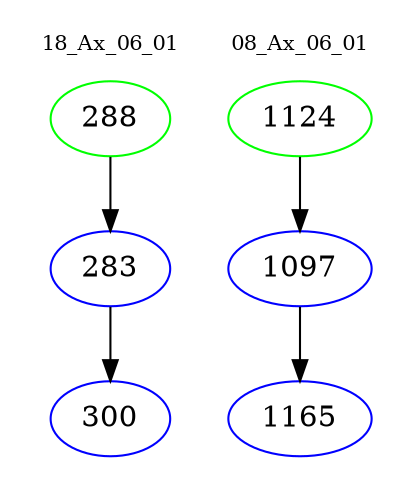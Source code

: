 digraph{
subgraph cluster_0 {
color = white
label = "18_Ax_06_01";
fontsize=10;
T0_288 [label="288", color="green"]
T0_288 -> T0_283 [color="black"]
T0_283 [label="283", color="blue"]
T0_283 -> T0_300 [color="black"]
T0_300 [label="300", color="blue"]
}
subgraph cluster_1 {
color = white
label = "08_Ax_06_01";
fontsize=10;
T1_1124 [label="1124", color="green"]
T1_1124 -> T1_1097 [color="black"]
T1_1097 [label="1097", color="blue"]
T1_1097 -> T1_1165 [color="black"]
T1_1165 [label="1165", color="blue"]
}
}
